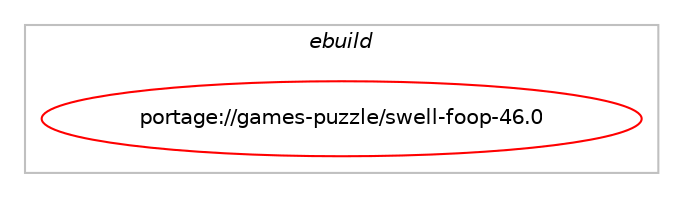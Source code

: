 digraph prolog {

# *************
# Graph options
# *************

newrank=true;
concentrate=true;
compound=true;
graph [rankdir=LR,fontname=Helvetica,fontsize=10,ranksep=1.5];#, ranksep=2.5, nodesep=0.2];
edge  [arrowhead=vee];
node  [fontname=Helvetica,fontsize=10];

# **********
# The ebuild
# **********

subgraph cluster_leftcol {
color=gray;
label=<<i>ebuild</i>>;
id [label="portage://games-puzzle/swell-foop-46.0", color=red, width=4, href="../games-puzzle/swell-foop-46.0.svg"];
}

# ****************
# The dependencies
# ****************

subgraph cluster_midcol {
color=gray;
label=<<i>dependencies</i>>;
subgraph cluster_compile {
fillcolor="#eeeeee";
style=filled;
label=<<i>compile</i>>;
# *** BEGIN UNKNOWN DEPENDENCY TYPE (TODO) ***
# id -> equal(package_dependency(portage://games-puzzle/swell-foop-46.0,install,no,dev-libs,glib,greaterequal,[2.74,,,2.74],[slot(2)],[]))
# *** END UNKNOWN DEPENDENCY TYPE (TODO) ***

# *** BEGIN UNKNOWN DEPENDENCY TYPE (TODO) ***
# id -> equal(package_dependency(portage://games-puzzle/swell-foop-46.0,install,no,dev-libs,libgee,greaterequal,[0.14.0,,,0.14.0],[slot(0.8),equal],[]))
# *** END UNKNOWN DEPENDENCY TYPE (TODO) ***

# *** BEGIN UNKNOWN DEPENDENCY TYPE (TODO) ***
# id -> equal(package_dependency(portage://games-puzzle/swell-foop-46.0,install,no,dev-libs,libgnome-games-support,greaterequal,[2.0.0,,,2.0.0],[slot(2),equal],[]))
# *** END UNKNOWN DEPENDENCY TYPE (TODO) ***

# *** BEGIN UNKNOWN DEPENDENCY TYPE (TODO) ***
# id -> equal(package_dependency(portage://games-puzzle/swell-foop-46.0,install,no,gnome-base,librsvg,greaterequal,[2.46,,,2.46],[],[]))
# *** END UNKNOWN DEPENDENCY TYPE (TODO) ***

# *** BEGIN UNKNOWN DEPENDENCY TYPE (TODO) ***
# id -> equal(package_dependency(portage://games-puzzle/swell-foop-46.0,install,no,gui-libs,gtk,greaterequal,[4.10,,,4.10],[slot(4)],[]))
# *** END UNKNOWN DEPENDENCY TYPE (TODO) ***

}
subgraph cluster_compileandrun {
fillcolor="#eeeeee";
style=filled;
label=<<i>compile and run</i>>;
}
subgraph cluster_run {
fillcolor="#eeeeee";
style=filled;
label=<<i>run</i>>;
# *** BEGIN UNKNOWN DEPENDENCY TYPE (TODO) ***
# id -> equal(package_dependency(portage://games-puzzle/swell-foop-46.0,run,no,dev-libs,glib,greaterequal,[2.74,,,2.74],[slot(2)],[]))
# *** END UNKNOWN DEPENDENCY TYPE (TODO) ***

# *** BEGIN UNKNOWN DEPENDENCY TYPE (TODO) ***
# id -> equal(package_dependency(portage://games-puzzle/swell-foop-46.0,run,no,dev-libs,libgee,greaterequal,[0.14.0,,,0.14.0],[slot(0.8),equal],[]))
# *** END UNKNOWN DEPENDENCY TYPE (TODO) ***

# *** BEGIN UNKNOWN DEPENDENCY TYPE (TODO) ***
# id -> equal(package_dependency(portage://games-puzzle/swell-foop-46.0,run,no,dev-libs,libgnome-games-support,greaterequal,[2.0.0,,,2.0.0],[slot(2),equal],[]))
# *** END UNKNOWN DEPENDENCY TYPE (TODO) ***

# *** BEGIN UNKNOWN DEPENDENCY TYPE (TODO) ***
# id -> equal(package_dependency(portage://games-puzzle/swell-foop-46.0,run,no,gnome-base,librsvg,greaterequal,[2.46,,,2.46],[],[]))
# *** END UNKNOWN DEPENDENCY TYPE (TODO) ***

# *** BEGIN UNKNOWN DEPENDENCY TYPE (TODO) ***
# id -> equal(package_dependency(portage://games-puzzle/swell-foop-46.0,run,no,gui-libs,gtk,greaterequal,[4.10,,,4.10],[slot(4)],[]))
# *** END UNKNOWN DEPENDENCY TYPE (TODO) ***

}
}

# **************
# The candidates
# **************

subgraph cluster_choices {
rank=same;
color=gray;
label=<<i>candidates</i>>;

}

}
